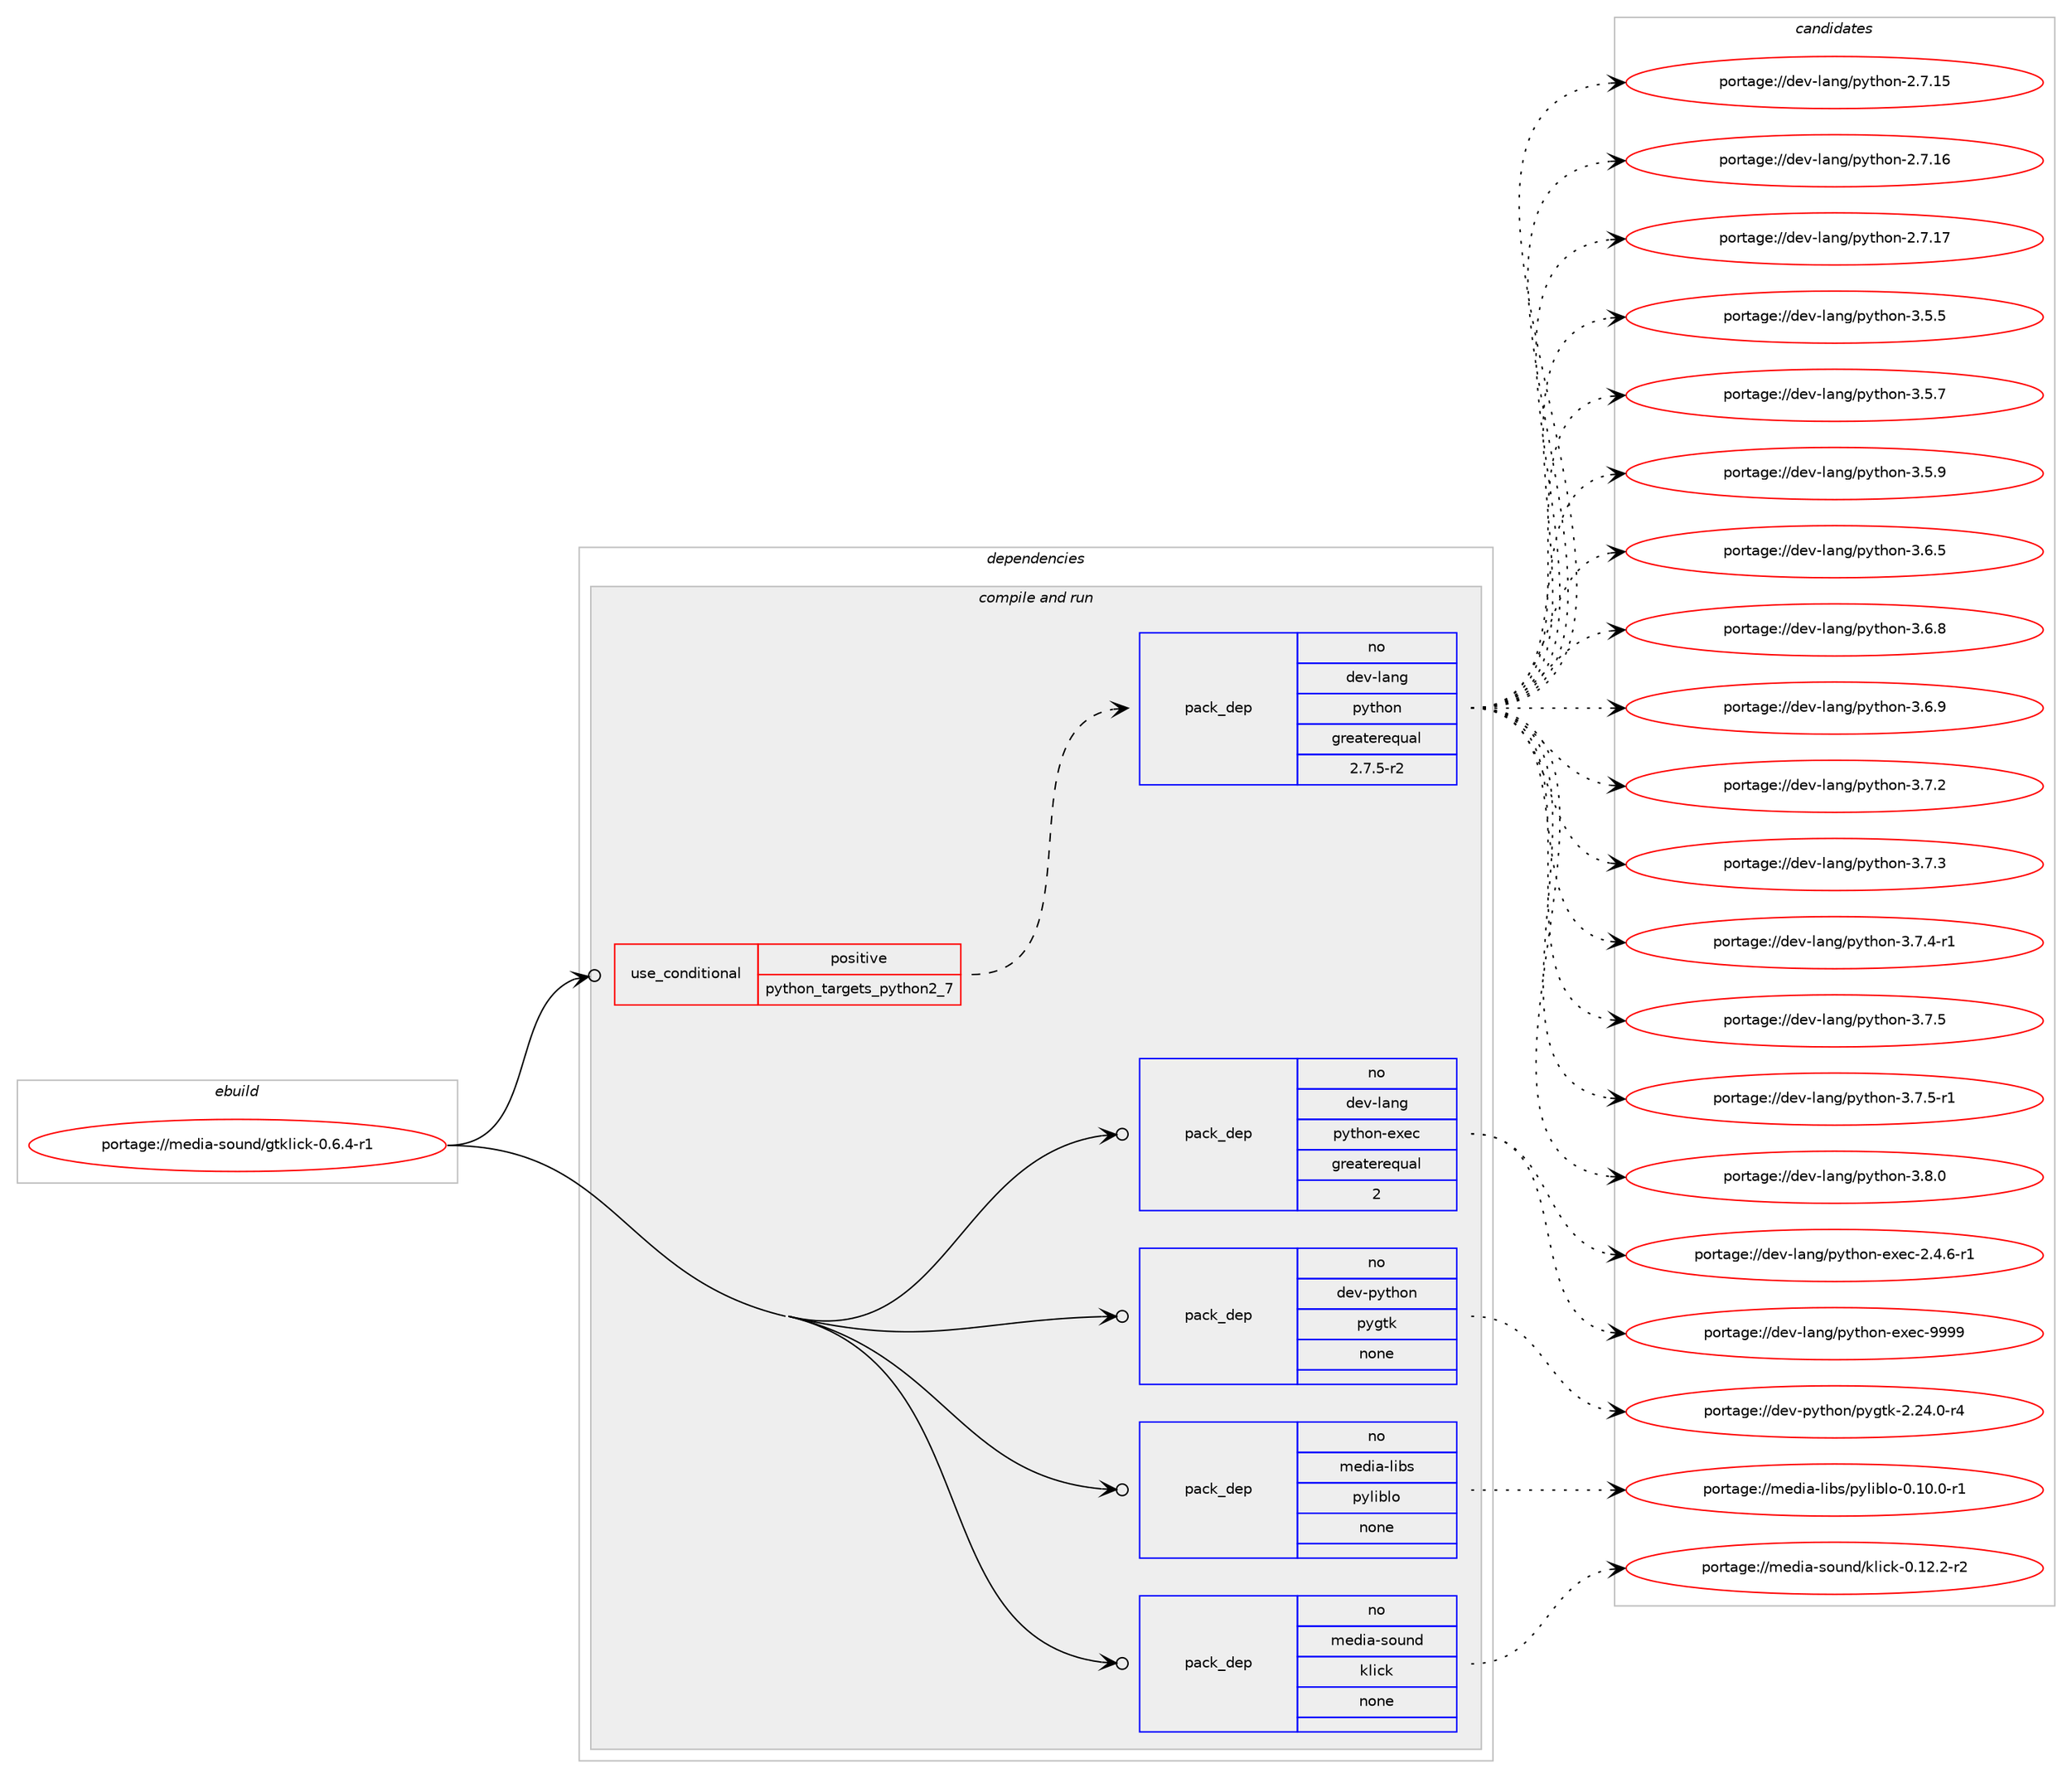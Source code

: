 digraph prolog {

# *************
# Graph options
# *************

newrank=true;
concentrate=true;
compound=true;
graph [rankdir=LR,fontname=Helvetica,fontsize=10,ranksep=1.5];#, ranksep=2.5, nodesep=0.2];
edge  [arrowhead=vee];
node  [fontname=Helvetica,fontsize=10];

# **********
# The ebuild
# **********

subgraph cluster_leftcol {
color=gray;
rank=same;
label=<<i>ebuild</i>>;
id [label="portage://media-sound/gtklick-0.6.4-r1", color=red, width=4, href="../media-sound/gtklick-0.6.4-r1.svg"];
}

# ****************
# The dependencies
# ****************

subgraph cluster_midcol {
color=gray;
label=<<i>dependencies</i>>;
subgraph cluster_compile {
fillcolor="#eeeeee";
style=filled;
label=<<i>compile</i>>;
}
subgraph cluster_compileandrun {
fillcolor="#eeeeee";
style=filled;
label=<<i>compile and run</i>>;
subgraph cond82495 {
dependency332115 [label=<<TABLE BORDER="0" CELLBORDER="1" CELLSPACING="0" CELLPADDING="4"><TR><TD ROWSPAN="3" CELLPADDING="10">use_conditional</TD></TR><TR><TD>positive</TD></TR><TR><TD>python_targets_python2_7</TD></TR></TABLE>>, shape=none, color=red];
subgraph pack244162 {
dependency332116 [label=<<TABLE BORDER="0" CELLBORDER="1" CELLSPACING="0" CELLPADDING="4" WIDTH="220"><TR><TD ROWSPAN="6" CELLPADDING="30">pack_dep</TD></TR><TR><TD WIDTH="110">no</TD></TR><TR><TD>dev-lang</TD></TR><TR><TD>python</TD></TR><TR><TD>greaterequal</TD></TR><TR><TD>2.7.5-r2</TD></TR></TABLE>>, shape=none, color=blue];
}
dependency332115:e -> dependency332116:w [weight=20,style="dashed",arrowhead="vee"];
}
id:e -> dependency332115:w [weight=20,style="solid",arrowhead="odotvee"];
subgraph pack244163 {
dependency332117 [label=<<TABLE BORDER="0" CELLBORDER="1" CELLSPACING="0" CELLPADDING="4" WIDTH="220"><TR><TD ROWSPAN="6" CELLPADDING="30">pack_dep</TD></TR><TR><TD WIDTH="110">no</TD></TR><TR><TD>dev-lang</TD></TR><TR><TD>python-exec</TD></TR><TR><TD>greaterequal</TD></TR><TR><TD>2</TD></TR></TABLE>>, shape=none, color=blue];
}
id:e -> dependency332117:w [weight=20,style="solid",arrowhead="odotvee"];
subgraph pack244164 {
dependency332118 [label=<<TABLE BORDER="0" CELLBORDER="1" CELLSPACING="0" CELLPADDING="4" WIDTH="220"><TR><TD ROWSPAN="6" CELLPADDING="30">pack_dep</TD></TR><TR><TD WIDTH="110">no</TD></TR><TR><TD>dev-python</TD></TR><TR><TD>pygtk</TD></TR><TR><TD>none</TD></TR><TR><TD></TD></TR></TABLE>>, shape=none, color=blue];
}
id:e -> dependency332118:w [weight=20,style="solid",arrowhead="odotvee"];
subgraph pack244165 {
dependency332119 [label=<<TABLE BORDER="0" CELLBORDER="1" CELLSPACING="0" CELLPADDING="4" WIDTH="220"><TR><TD ROWSPAN="6" CELLPADDING="30">pack_dep</TD></TR><TR><TD WIDTH="110">no</TD></TR><TR><TD>media-libs</TD></TR><TR><TD>pyliblo</TD></TR><TR><TD>none</TD></TR><TR><TD></TD></TR></TABLE>>, shape=none, color=blue];
}
id:e -> dependency332119:w [weight=20,style="solid",arrowhead="odotvee"];
subgraph pack244166 {
dependency332120 [label=<<TABLE BORDER="0" CELLBORDER="1" CELLSPACING="0" CELLPADDING="4" WIDTH="220"><TR><TD ROWSPAN="6" CELLPADDING="30">pack_dep</TD></TR><TR><TD WIDTH="110">no</TD></TR><TR><TD>media-sound</TD></TR><TR><TD>klick</TD></TR><TR><TD>none</TD></TR><TR><TD></TD></TR></TABLE>>, shape=none, color=blue];
}
id:e -> dependency332120:w [weight=20,style="solid",arrowhead="odotvee"];
}
subgraph cluster_run {
fillcolor="#eeeeee";
style=filled;
label=<<i>run</i>>;
}
}

# **************
# The candidates
# **************

subgraph cluster_choices {
rank=same;
color=gray;
label=<<i>candidates</i>>;

subgraph choice244162 {
color=black;
nodesep=1;
choiceportage10010111845108971101034711212111610411111045504655464953 [label="portage://dev-lang/python-2.7.15", color=red, width=4,href="../dev-lang/python-2.7.15.svg"];
choiceportage10010111845108971101034711212111610411111045504655464954 [label="portage://dev-lang/python-2.7.16", color=red, width=4,href="../dev-lang/python-2.7.16.svg"];
choiceportage10010111845108971101034711212111610411111045504655464955 [label="portage://dev-lang/python-2.7.17", color=red, width=4,href="../dev-lang/python-2.7.17.svg"];
choiceportage100101118451089711010347112121116104111110455146534653 [label="portage://dev-lang/python-3.5.5", color=red, width=4,href="../dev-lang/python-3.5.5.svg"];
choiceportage100101118451089711010347112121116104111110455146534655 [label="portage://dev-lang/python-3.5.7", color=red, width=4,href="../dev-lang/python-3.5.7.svg"];
choiceportage100101118451089711010347112121116104111110455146534657 [label="portage://dev-lang/python-3.5.9", color=red, width=4,href="../dev-lang/python-3.5.9.svg"];
choiceportage100101118451089711010347112121116104111110455146544653 [label="portage://dev-lang/python-3.6.5", color=red, width=4,href="../dev-lang/python-3.6.5.svg"];
choiceportage100101118451089711010347112121116104111110455146544656 [label="portage://dev-lang/python-3.6.8", color=red, width=4,href="../dev-lang/python-3.6.8.svg"];
choiceportage100101118451089711010347112121116104111110455146544657 [label="portage://dev-lang/python-3.6.9", color=red, width=4,href="../dev-lang/python-3.6.9.svg"];
choiceportage100101118451089711010347112121116104111110455146554650 [label="portage://dev-lang/python-3.7.2", color=red, width=4,href="../dev-lang/python-3.7.2.svg"];
choiceportage100101118451089711010347112121116104111110455146554651 [label="portage://dev-lang/python-3.7.3", color=red, width=4,href="../dev-lang/python-3.7.3.svg"];
choiceportage1001011184510897110103471121211161041111104551465546524511449 [label="portage://dev-lang/python-3.7.4-r1", color=red, width=4,href="../dev-lang/python-3.7.4-r1.svg"];
choiceportage100101118451089711010347112121116104111110455146554653 [label="portage://dev-lang/python-3.7.5", color=red, width=4,href="../dev-lang/python-3.7.5.svg"];
choiceportage1001011184510897110103471121211161041111104551465546534511449 [label="portage://dev-lang/python-3.7.5-r1", color=red, width=4,href="../dev-lang/python-3.7.5-r1.svg"];
choiceportage100101118451089711010347112121116104111110455146564648 [label="portage://dev-lang/python-3.8.0", color=red, width=4,href="../dev-lang/python-3.8.0.svg"];
dependency332116:e -> choiceportage10010111845108971101034711212111610411111045504655464953:w [style=dotted,weight="100"];
dependency332116:e -> choiceportage10010111845108971101034711212111610411111045504655464954:w [style=dotted,weight="100"];
dependency332116:e -> choiceportage10010111845108971101034711212111610411111045504655464955:w [style=dotted,weight="100"];
dependency332116:e -> choiceportage100101118451089711010347112121116104111110455146534653:w [style=dotted,weight="100"];
dependency332116:e -> choiceportage100101118451089711010347112121116104111110455146534655:w [style=dotted,weight="100"];
dependency332116:e -> choiceportage100101118451089711010347112121116104111110455146534657:w [style=dotted,weight="100"];
dependency332116:e -> choiceportage100101118451089711010347112121116104111110455146544653:w [style=dotted,weight="100"];
dependency332116:e -> choiceportage100101118451089711010347112121116104111110455146544656:w [style=dotted,weight="100"];
dependency332116:e -> choiceportage100101118451089711010347112121116104111110455146544657:w [style=dotted,weight="100"];
dependency332116:e -> choiceportage100101118451089711010347112121116104111110455146554650:w [style=dotted,weight="100"];
dependency332116:e -> choiceportage100101118451089711010347112121116104111110455146554651:w [style=dotted,weight="100"];
dependency332116:e -> choiceportage1001011184510897110103471121211161041111104551465546524511449:w [style=dotted,weight="100"];
dependency332116:e -> choiceportage100101118451089711010347112121116104111110455146554653:w [style=dotted,weight="100"];
dependency332116:e -> choiceportage1001011184510897110103471121211161041111104551465546534511449:w [style=dotted,weight="100"];
dependency332116:e -> choiceportage100101118451089711010347112121116104111110455146564648:w [style=dotted,weight="100"];
}
subgraph choice244163 {
color=black;
nodesep=1;
choiceportage10010111845108971101034711212111610411111045101120101994550465246544511449 [label="portage://dev-lang/python-exec-2.4.6-r1", color=red, width=4,href="../dev-lang/python-exec-2.4.6-r1.svg"];
choiceportage10010111845108971101034711212111610411111045101120101994557575757 [label="portage://dev-lang/python-exec-9999", color=red, width=4,href="../dev-lang/python-exec-9999.svg"];
dependency332117:e -> choiceportage10010111845108971101034711212111610411111045101120101994550465246544511449:w [style=dotted,weight="100"];
dependency332117:e -> choiceportage10010111845108971101034711212111610411111045101120101994557575757:w [style=dotted,weight="100"];
}
subgraph choice244164 {
color=black;
nodesep=1;
choiceportage1001011184511212111610411111047112121103116107455046505246484511452 [label="portage://dev-python/pygtk-2.24.0-r4", color=red, width=4,href="../dev-python/pygtk-2.24.0-r4.svg"];
dependency332118:e -> choiceportage1001011184511212111610411111047112121103116107455046505246484511452:w [style=dotted,weight="100"];
}
subgraph choice244165 {
color=black;
nodesep=1;
choiceportage1091011001059745108105981154711212110810598108111454846494846484511449 [label="portage://media-libs/pyliblo-0.10.0-r1", color=red, width=4,href="../media-libs/pyliblo-0.10.0-r1.svg"];
dependency332119:e -> choiceportage1091011001059745108105981154711212110810598108111454846494846484511449:w [style=dotted,weight="100"];
}
subgraph choice244166 {
color=black;
nodesep=1;
choiceportage10910110010597451151111171101004710710810599107454846495046504511450 [label="portage://media-sound/klick-0.12.2-r2", color=red, width=4,href="../media-sound/klick-0.12.2-r2.svg"];
dependency332120:e -> choiceportage10910110010597451151111171101004710710810599107454846495046504511450:w [style=dotted,weight="100"];
}
}

}
